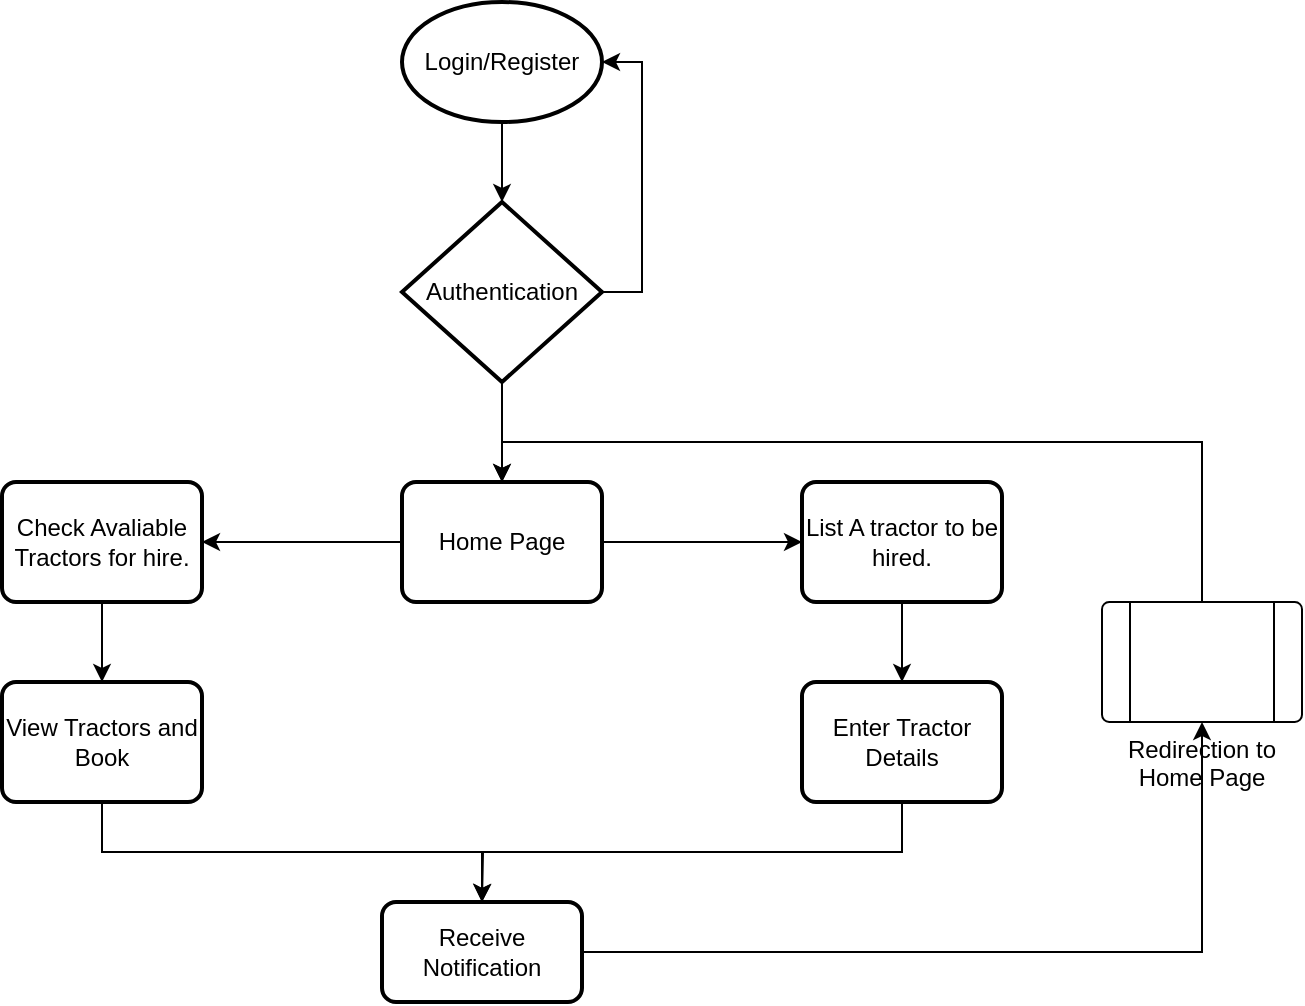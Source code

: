 <mxfile version="21.6.1" type="github">
  <diagram name="Page-1" id="uGyAnFLZ33Aw5FWYVsXX">
    <mxGraphModel dx="1434" dy="756" grid="1" gridSize="10" guides="1" tooltips="1" connect="1" arrows="1" fold="1" page="1" pageScale="1" pageWidth="850" pageHeight="1100" math="0" shadow="0">
      <root>
        <mxCell id="0" />
        <mxCell id="1" parent="0" />
        <mxCell id="50WObMACAJJd1p-I8gA1-3" style="edgeStyle=orthogonalEdgeStyle;rounded=0;orthogonalLoop=1;jettySize=auto;html=1;exitX=0.5;exitY=1;exitDx=0;exitDy=0;exitPerimeter=0;entryX=0.5;entryY=0;entryDx=0;entryDy=0;entryPerimeter=0;" edge="1" parent="1" source="50WObMACAJJd1p-I8gA1-1" target="50WObMACAJJd1p-I8gA1-2">
          <mxGeometry relative="1" as="geometry" />
        </mxCell>
        <mxCell id="50WObMACAJJd1p-I8gA1-1" value="Login/Register" style="strokeWidth=2;html=1;shape=mxgraph.flowchart.start_1;whiteSpace=wrap;" vertex="1" parent="1">
          <mxGeometry x="350" y="30" width="100" height="60" as="geometry" />
        </mxCell>
        <mxCell id="50WObMACAJJd1p-I8gA1-4" style="edgeStyle=orthogonalEdgeStyle;rounded=0;orthogonalLoop=1;jettySize=auto;html=1;exitX=1;exitY=0.5;exitDx=0;exitDy=0;exitPerimeter=0;entryX=1;entryY=0.5;entryDx=0;entryDy=0;entryPerimeter=0;" edge="1" parent="1" source="50WObMACAJJd1p-I8gA1-2" target="50WObMACAJJd1p-I8gA1-1">
          <mxGeometry relative="1" as="geometry" />
        </mxCell>
        <mxCell id="50WObMACAJJd1p-I8gA1-35" style="edgeStyle=orthogonalEdgeStyle;rounded=0;orthogonalLoop=1;jettySize=auto;html=1;exitX=0.5;exitY=1;exitDx=0;exitDy=0;exitPerimeter=0;entryX=0.5;entryY=0;entryDx=0;entryDy=0;" edge="1" parent="1" source="50WObMACAJJd1p-I8gA1-2" target="50WObMACAJJd1p-I8gA1-18">
          <mxGeometry relative="1" as="geometry" />
        </mxCell>
        <mxCell id="50WObMACAJJd1p-I8gA1-2" value="Authentication" style="strokeWidth=2;html=1;shape=mxgraph.flowchart.decision;whiteSpace=wrap;" vertex="1" parent="1">
          <mxGeometry x="350" y="130" width="100" height="90" as="geometry" />
        </mxCell>
        <mxCell id="50WObMACAJJd1p-I8gA1-34" style="edgeStyle=orthogonalEdgeStyle;rounded=0;orthogonalLoop=1;jettySize=auto;html=1;exitX=0.5;exitY=1;exitDx=0;exitDy=0;entryX=0.5;entryY=0;entryDx=0;entryDy=0;" edge="1" parent="1" source="50WObMACAJJd1p-I8gA1-8" target="50WObMACAJJd1p-I8gA1-23">
          <mxGeometry relative="1" as="geometry" />
        </mxCell>
        <mxCell id="50WObMACAJJd1p-I8gA1-8" value="Check Avaliable Tractors for hire." style="rounded=1;whiteSpace=wrap;html=1;absoluteArcSize=1;arcSize=14;strokeWidth=2;" vertex="1" parent="1">
          <mxGeometry x="150" y="270" width="100" height="60" as="geometry" />
        </mxCell>
        <mxCell id="50WObMACAJJd1p-I8gA1-30" style="edgeStyle=orthogonalEdgeStyle;rounded=0;orthogonalLoop=1;jettySize=auto;html=1;exitX=0.5;exitY=1;exitDx=0;exitDy=0;" edge="1" parent="1" source="50WObMACAJJd1p-I8gA1-9" target="50WObMACAJJd1p-I8gA1-21">
          <mxGeometry relative="1" as="geometry" />
        </mxCell>
        <mxCell id="50WObMACAJJd1p-I8gA1-9" value="List A tractor to be hired." style="rounded=1;whiteSpace=wrap;html=1;absoluteArcSize=1;arcSize=14;strokeWidth=2;" vertex="1" parent="1">
          <mxGeometry x="550" y="270" width="100" height="60" as="geometry" />
        </mxCell>
        <mxCell id="50WObMACAJJd1p-I8gA1-32" style="edgeStyle=orthogonalEdgeStyle;rounded=0;orthogonalLoop=1;jettySize=auto;html=1;exitX=1;exitY=0.5;exitDx=0;exitDy=0;entryX=0;entryY=0.5;entryDx=0;entryDy=0;" edge="1" parent="1" source="50WObMACAJJd1p-I8gA1-18" target="50WObMACAJJd1p-I8gA1-9">
          <mxGeometry relative="1" as="geometry" />
        </mxCell>
        <mxCell id="50WObMACAJJd1p-I8gA1-33" style="edgeStyle=orthogonalEdgeStyle;rounded=0;orthogonalLoop=1;jettySize=auto;html=1;exitX=0;exitY=0.5;exitDx=0;exitDy=0;entryX=1;entryY=0.5;entryDx=0;entryDy=0;" edge="1" parent="1" source="50WObMACAJJd1p-I8gA1-18" target="50WObMACAJJd1p-I8gA1-8">
          <mxGeometry relative="1" as="geometry" />
        </mxCell>
        <mxCell id="50WObMACAJJd1p-I8gA1-18" value="Home Page" style="rounded=1;whiteSpace=wrap;html=1;absoluteArcSize=1;arcSize=14;strokeWidth=2;" vertex="1" parent="1">
          <mxGeometry x="350" y="270" width="100" height="60" as="geometry" />
        </mxCell>
        <mxCell id="50WObMACAJJd1p-I8gA1-20" style="edgeStyle=orthogonalEdgeStyle;rounded=0;orthogonalLoop=1;jettySize=auto;html=1;exitX=0.5;exitY=1;exitDx=0;exitDy=0;" edge="1" parent="1" source="50WObMACAJJd1p-I8gA1-8" target="50WObMACAJJd1p-I8gA1-8">
          <mxGeometry relative="1" as="geometry" />
        </mxCell>
        <mxCell id="50WObMACAJJd1p-I8gA1-28" style="edgeStyle=orthogonalEdgeStyle;rounded=0;orthogonalLoop=1;jettySize=auto;html=1;exitX=0.5;exitY=1;exitDx=0;exitDy=0;entryX=0.5;entryY=0;entryDx=0;entryDy=0;" edge="1" parent="1" source="50WObMACAJJd1p-I8gA1-21" target="50WObMACAJJd1p-I8gA1-22">
          <mxGeometry relative="1" as="geometry" />
        </mxCell>
        <mxCell id="50WObMACAJJd1p-I8gA1-21" value="Enter Tractor Details" style="rounded=1;whiteSpace=wrap;html=1;absoluteArcSize=1;arcSize=14;strokeWidth=2;" vertex="1" parent="1">
          <mxGeometry x="550" y="370" width="100" height="60" as="geometry" />
        </mxCell>
        <mxCell id="50WObMACAJJd1p-I8gA1-38" style="edgeStyle=orthogonalEdgeStyle;rounded=0;orthogonalLoop=1;jettySize=auto;html=1;exitX=1;exitY=0.5;exitDx=0;exitDy=0;" edge="1" parent="1" source="50WObMACAJJd1p-I8gA1-22" target="50WObMACAJJd1p-I8gA1-37">
          <mxGeometry relative="1" as="geometry" />
        </mxCell>
        <mxCell id="50WObMACAJJd1p-I8gA1-22" value="Receive Notification" style="rounded=1;whiteSpace=wrap;html=1;absoluteArcSize=1;arcSize=14;strokeWidth=2;" vertex="1" parent="1">
          <mxGeometry x="340" y="480" width="100" height="50" as="geometry" />
        </mxCell>
        <mxCell id="50WObMACAJJd1p-I8gA1-29" style="edgeStyle=orthogonalEdgeStyle;rounded=0;orthogonalLoop=1;jettySize=auto;html=1;exitX=0.5;exitY=1;exitDx=0;exitDy=0;" edge="1" parent="1" source="50WObMACAJJd1p-I8gA1-23">
          <mxGeometry relative="1" as="geometry">
            <mxPoint x="390" y="480" as="targetPoint" />
          </mxGeometry>
        </mxCell>
        <mxCell id="50WObMACAJJd1p-I8gA1-23" value="View Tractors and Book" style="rounded=1;whiteSpace=wrap;html=1;absoluteArcSize=1;arcSize=14;strokeWidth=2;" vertex="1" parent="1">
          <mxGeometry x="150" y="370" width="100" height="60" as="geometry" />
        </mxCell>
        <mxCell id="50WObMACAJJd1p-I8gA1-39" style="edgeStyle=orthogonalEdgeStyle;rounded=0;orthogonalLoop=1;jettySize=auto;html=1;exitX=0.5;exitY=0;exitDx=0;exitDy=0;entryX=0.5;entryY=0;entryDx=0;entryDy=0;" edge="1" parent="1" source="50WObMACAJJd1p-I8gA1-37" target="50WObMACAJJd1p-I8gA1-18">
          <mxGeometry relative="1" as="geometry" />
        </mxCell>
        <mxCell id="50WObMACAJJd1p-I8gA1-37" value="Redirection to Home Page" style="verticalLabelPosition=bottom;verticalAlign=top;html=1;shape=process;whiteSpace=wrap;rounded=1;size=0.14;arcSize=6;" vertex="1" parent="1">
          <mxGeometry x="700" y="330" width="100" height="60" as="geometry" />
        </mxCell>
      </root>
    </mxGraphModel>
  </diagram>
</mxfile>
